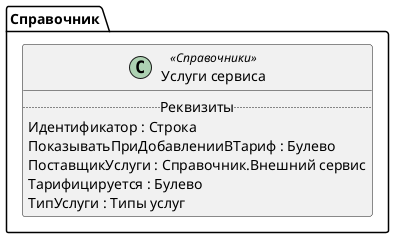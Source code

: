 ﻿@startuml УслугиСервиса
'!include templates.wsd
'..\include templates.wsd
class Справочник.УслугиСервиса as "Услуги сервиса" <<Справочники>>
{
..Реквизиты..
Идентификатор : Строка
ПоказыватьПриДобавленииВТариф : Булево
ПоставщикУслуги : Справочник.Внешний сервис
Тарифицируется : Булево
ТипУслуги : Типы услуг
}
@enduml
